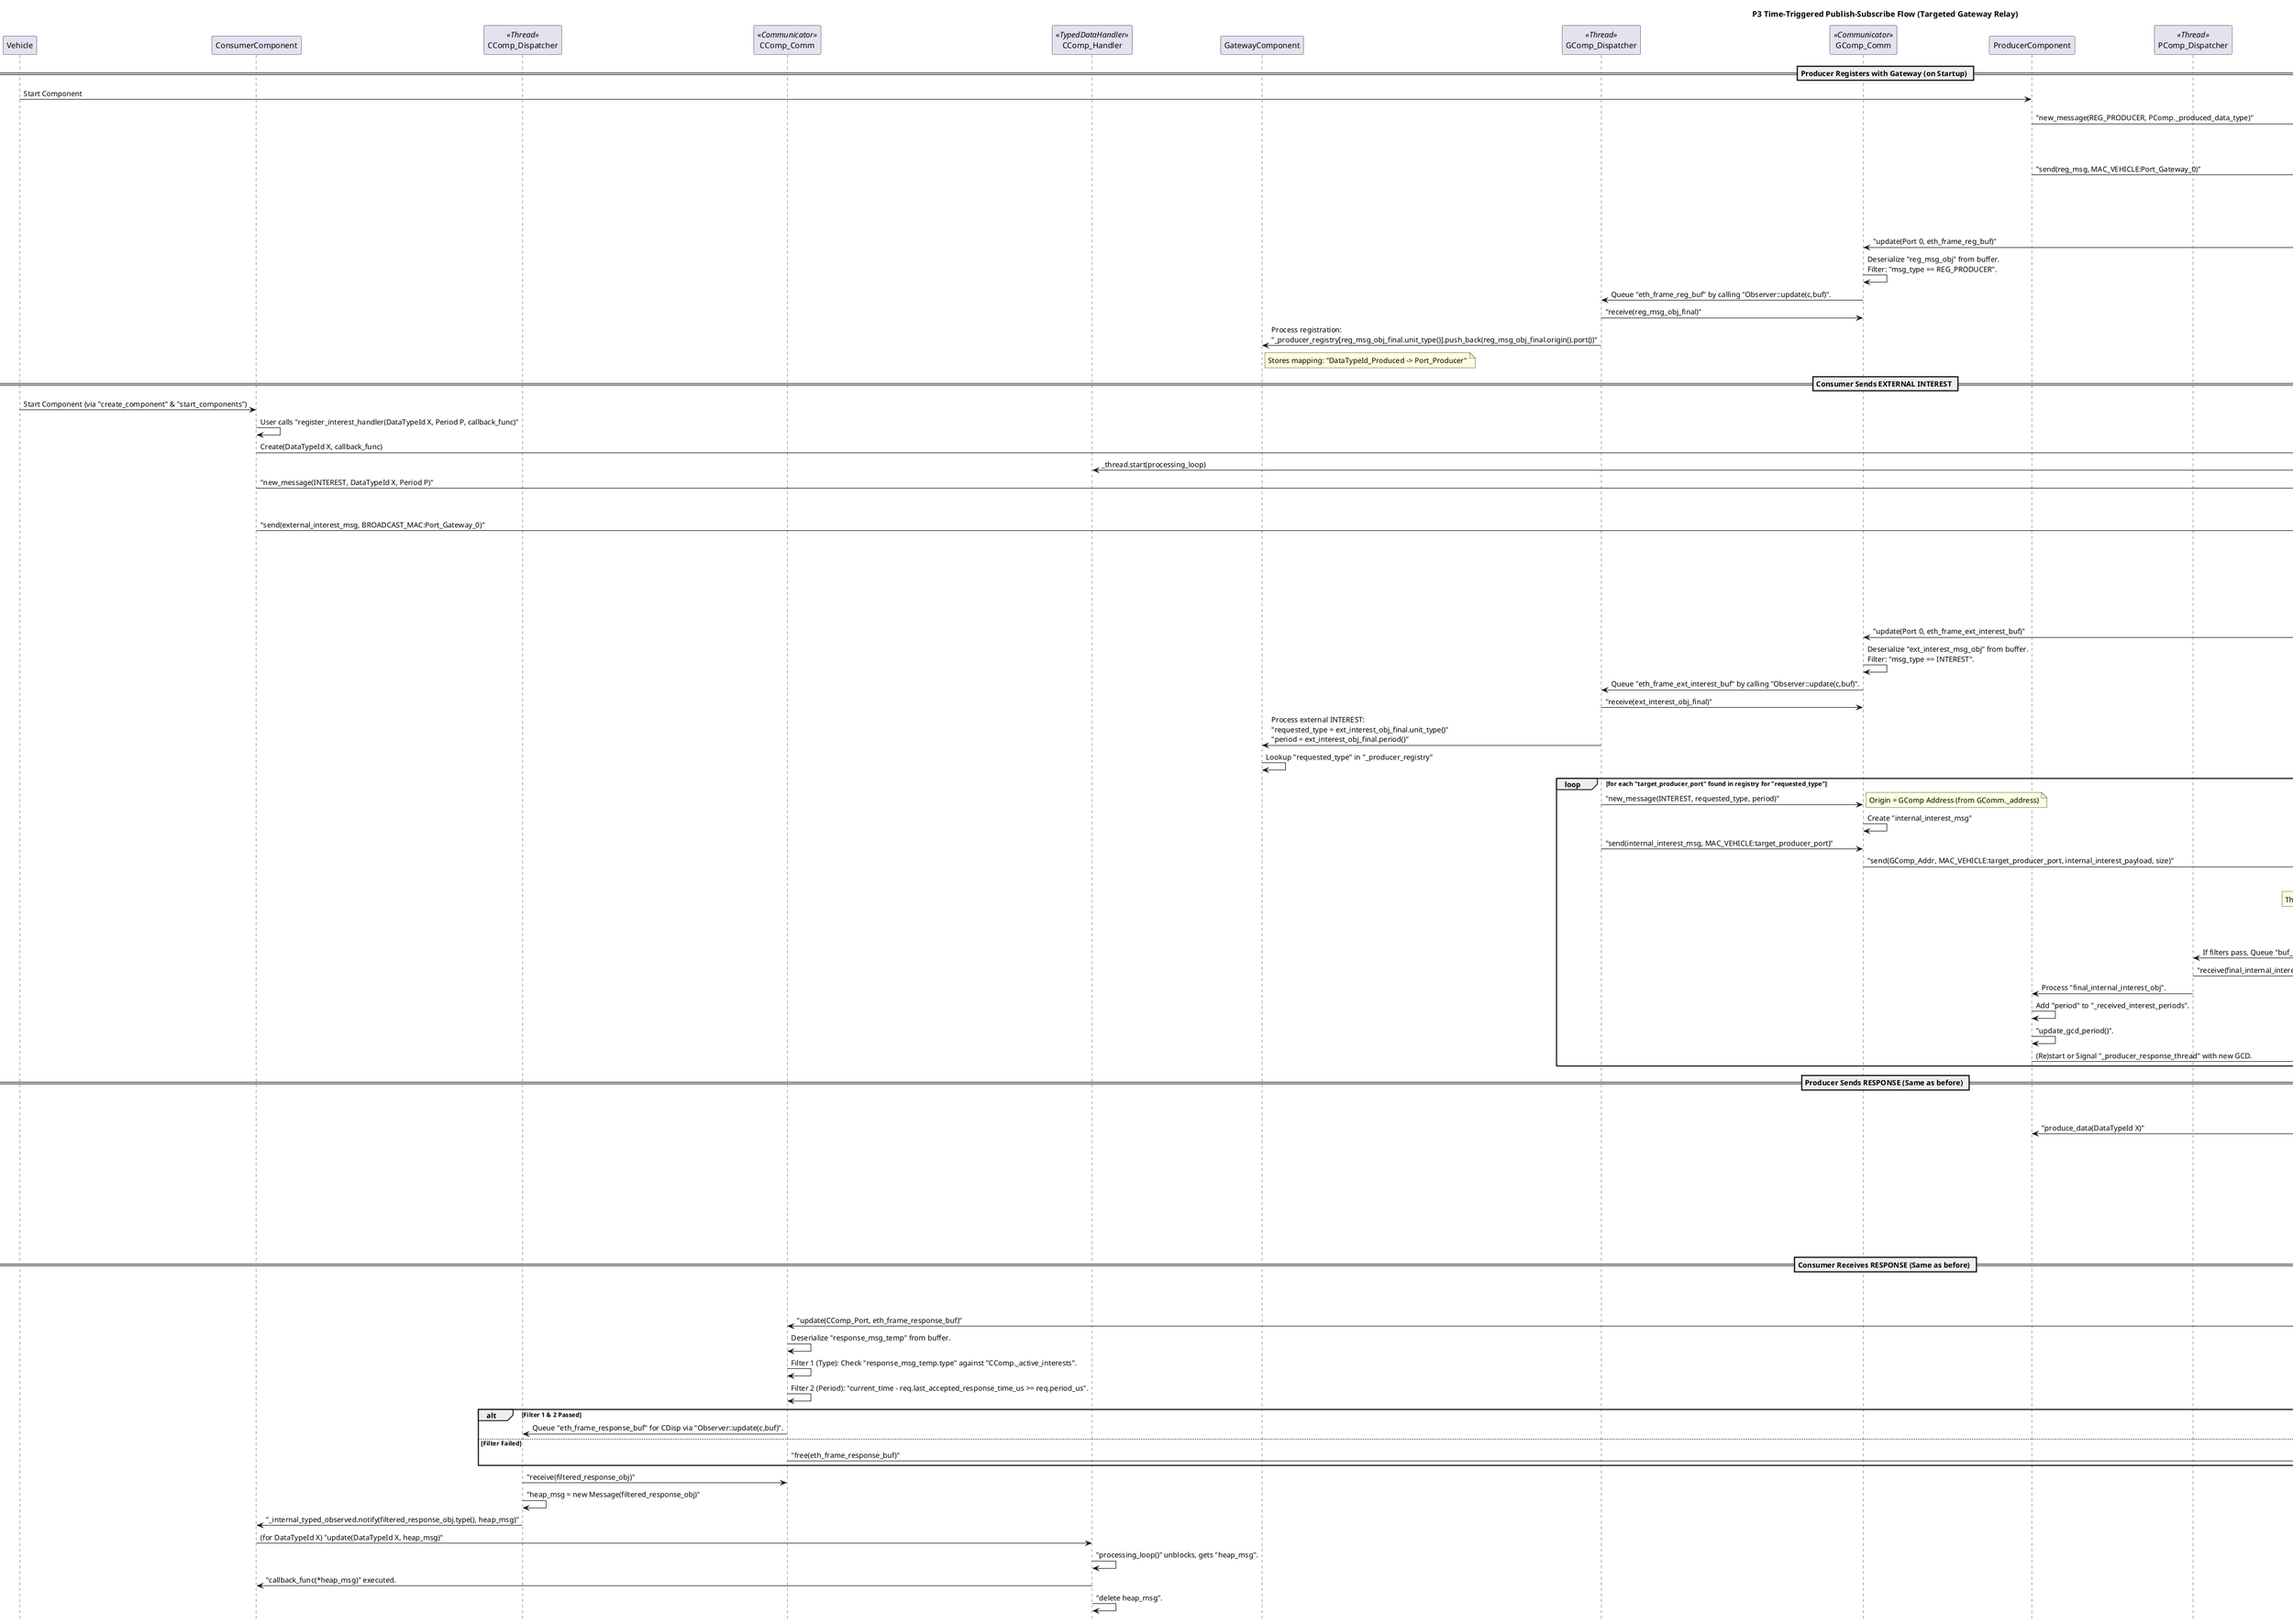 @startuml P3 Communication Flow with Targeted Gateway Relay

hide footbox
title P3 Time-Triggered Publish-Subscribe Flow (Targeted Gateway Relay)

participant Vehicle as Veh
participant ConsumerComponent as CComp
participant CComp_Dispatcher as CDisp <<Thread>>
participant CComp_Comm as CComm <<Communicator>>
participant CComp_Handler as CHandler <<TypedDataHandler>>
participant GatewayComponent as GComp
participant GComp_Dispatcher as GDisp <<Thread>>
participant GComp_Comm as GComm <<Communicator>>
participant ProducerComponent as PComp
participant PComp_Dispatcher as PDisp <<Thread>>
participant PComp_Comm as PComm <<Communicator>>
participant PComp_RespThread as PRespT <<Thread>>
participant ProtocolLayer as Proto
participant NICLayer as NIC
participant Network

== Producer Registers with Gateway (on Startup) ==
Veh -> PComp : Start Component
PComp -> PComp_Comm : "new_message(REG_PRODUCER, PComp._produced_data_type)"
note right: PComp_Comm._address is PComp's address (MAC_VEHICLE:Port_Producer)\nunit_type field of msg carries the DataTypeId produced.
PComp_Comm -> PComp_Comm : Create "reg_msg"
PComp -> PComp_Comm : "send(reg_msg, MAC_VEHICLE:Port_Gateway_0)"
note right: Target is Gateway's known port (0) on own vehicle.
PComp_Comm -> Proto : "send(PComp_Addr, MAC_VEHICLE:0, reg_payload, size)"
Proto -> NIC : "send(eth_frame_reg)" (if MAC_VEHICLE != self, else internal)

NIC -> Proto : (Gateway's Protocol) "update(PROTO_ID, eth_frame_reg_buf)"
Proto -> GComm : "update(Port 0, eth_frame_reg_buf)"
GComm -> GComm : Deserialize "reg_msg_obj" from buffer.\nFilter: "msg_type == REG_PRODUCER".
GComm -> GDisp : Queue "eth_frame_reg_buf" by calling "Observer::update(c,buf)".

GDisp -> GComm : "receive(reg_msg_obj_final)"
GDisp -> GComp : Process registration:\n"_producer_registry[reg_msg_obj_final.unit_type()].push_back(reg_msg_obj_final.origin().port())"
note right GComp: Stores mapping: "DataTypeId_Produced -> Port_Producer"

== Consumer Sends EXTERNAL INTEREST ==

Veh -> CComp : Start Component (via "create_component" & "start_components")
CComp -> CComp : User calls "register_interest_handler(DataTypeId X, Period P, callback_func)"
CComp -> CComp_Handler : Create(DataTypeId X, callback_func)
CComp_Handler -> CHandler : _thread.start(processing_loop)
CComp -> CComp_Comm : "new_message(INTEREST, DataTypeId X, Period P)"
CComp_Comm -> CComp_Comm : Create "external_interest_msg"
CComp -> CComp_Comm : "send(external_interest_msg, BROADCAST_MAC:Port_Gateway_0)"
CComp_Comm -> Proto : "send(CComp_Addr, BROADCAST_MAC:0, interest_payload, size)"
Proto -> NIC : "send(eth_frame_ext_interest)"
NIC -> Network : Transmit Ethernet Frame (Physical Broadcast)

Network -> NIC : (Gateway's NIC) Receives Frame
NIC -> Proto : (Gateway's Protocol) "update(PROTO_ID, eth_frame_ext_interest_buf)"
Proto -> GComm : "update(Port 0, eth_frame_ext_interest_buf)"
GComm -> GComm : Deserialize "ext_interest_msg_obj" from buffer.\nFilter: "msg_type == INTEREST".
GComm -> GDisp : Queue "eth_frame_ext_interest_buf" by calling "Observer::update(c,buf)".

GDisp -> GComm : "receive(ext_interest_obj_final)"
GDisp -> GComp : Process external INTEREST:\n"requested_type = ext_interest_obj_final.unit_type()"\n"period = ext_interest_obj_final.period()"
GComp -> GComp : Lookup "requested_type" in "_producer_registry"

loop for each "target_producer_port" found in registry for "requested_type"
    GDisp -> GComm : "new_message(INTEREST, requested_type, period)"
    note right: Origin = GComp Address (from GComm._address)
    GComm -> GComm : Create "internal_interest_msg"
    GDisp -> GComm : "send(internal_interest_msg, MAC_VEHICLE:target_producer_port)"
    GComm -> Proto : "send(GComp_Addr, MAC_VEHICLE:target_producer_port, internal_interest_payload, size)"
    Proto -> PComm : (of specific producer) "update(target_producer_port, buf_internal_interest)"
    note left of PComm: This is PComm's Observer::update() method for its specific port.
    PComm -> PComm : Deserialize "internal_interest_msg_obj" from buffer.\nFilter: "msg_type == INTEREST" & "DataTypeId" matches "PComm._owner_component._produced_data_type".
    PComm -> PDisp : If filters pass, Queue "buf_internal_interest" for PDisp by calling "Observer::update(c,buf)".

    PDisp -> PComm : "receive(final_internal_interest_obj)"
    PDisp -> PComp : Process "final_internal_interest_obj".
    PComp -> PComp : Add "period" to "_received_interest_periods".
    PComp -> PComp : "update_gcd_period()".
    PComp -> PRespT : (Re)start or Signal "_producer_response_thread" with new GCD.
end

== Producer Sends RESPONSE (Same as before) ==

PRespT -> PRespT : Loop wakes based on GCD period.
PRespT -> PComp : "produce_data(DataTypeId X)"
PRespT -> PComm : "new_message(RESPONSE, DataTypeId X, 0, data_value, value_size)"
PComm -> PComm : Create "response_msg"
PRespT -> PComm : "send(response_msg, BROADCAST_MAC:BROADCAST_PORT)"
PComm -> Proto : "send(PComp_Addr, BROADCAST_MAC:BROADCAST_PORT, response_payload, size)"
Proto -> NIC : "send(eth_frame_response)"
NIC -> Network : Transmit Ethernet Frame

== Consumer Receives RESPONSE (Same as before) ==

Network -> NIC : (Consumer's NIC) Receives Frame
NIC -> Proto : (Consumer's Protocol) "update(PROTO_ID, eth_frame_response_buf)"
Proto -> CComm : "update(CComp_Port, eth_frame_response_buf)"
CComm -> CComm : Deserialize "response_msg_temp" from buffer.
CComm -> CComm : Filter 1 (Type): Check "response_msg_temp.type" against "CComp._active_interests".
CComm -> CComm : Filter 2 (Period): "current_time - req.last_accepted_response_time_us >= req.period_us".
alt Filter 1 & 2 Passed
    CComm -> CDisp : Queue "eth_frame_response_buf" for CDisp via "Observer::update(c,buf)".
else Filter Failed
    CComm -> Proto : "free(eth_frame_response_buf)"
end

CDisp -> CComm : "receive(filtered_response_obj)"
CDisp -> CDisp : "heap_msg = new Message(filtered_response_obj)"
CDisp -> CComp : "_internal_typed_observed.notify(filtered_response_obj.type(), heap_msg)"
CComp -> CHandler : (for DataTypeId X) "update(DataTypeId X, heap_msg)"

CHandler -> CHandler : "processing_loop()" unblocks, gets "heap_msg".
CHandler -> CComp : "callback_func(*heap_msg)" executed.
CHandler -> CHandler : "delete heap_msg".

@enduml
